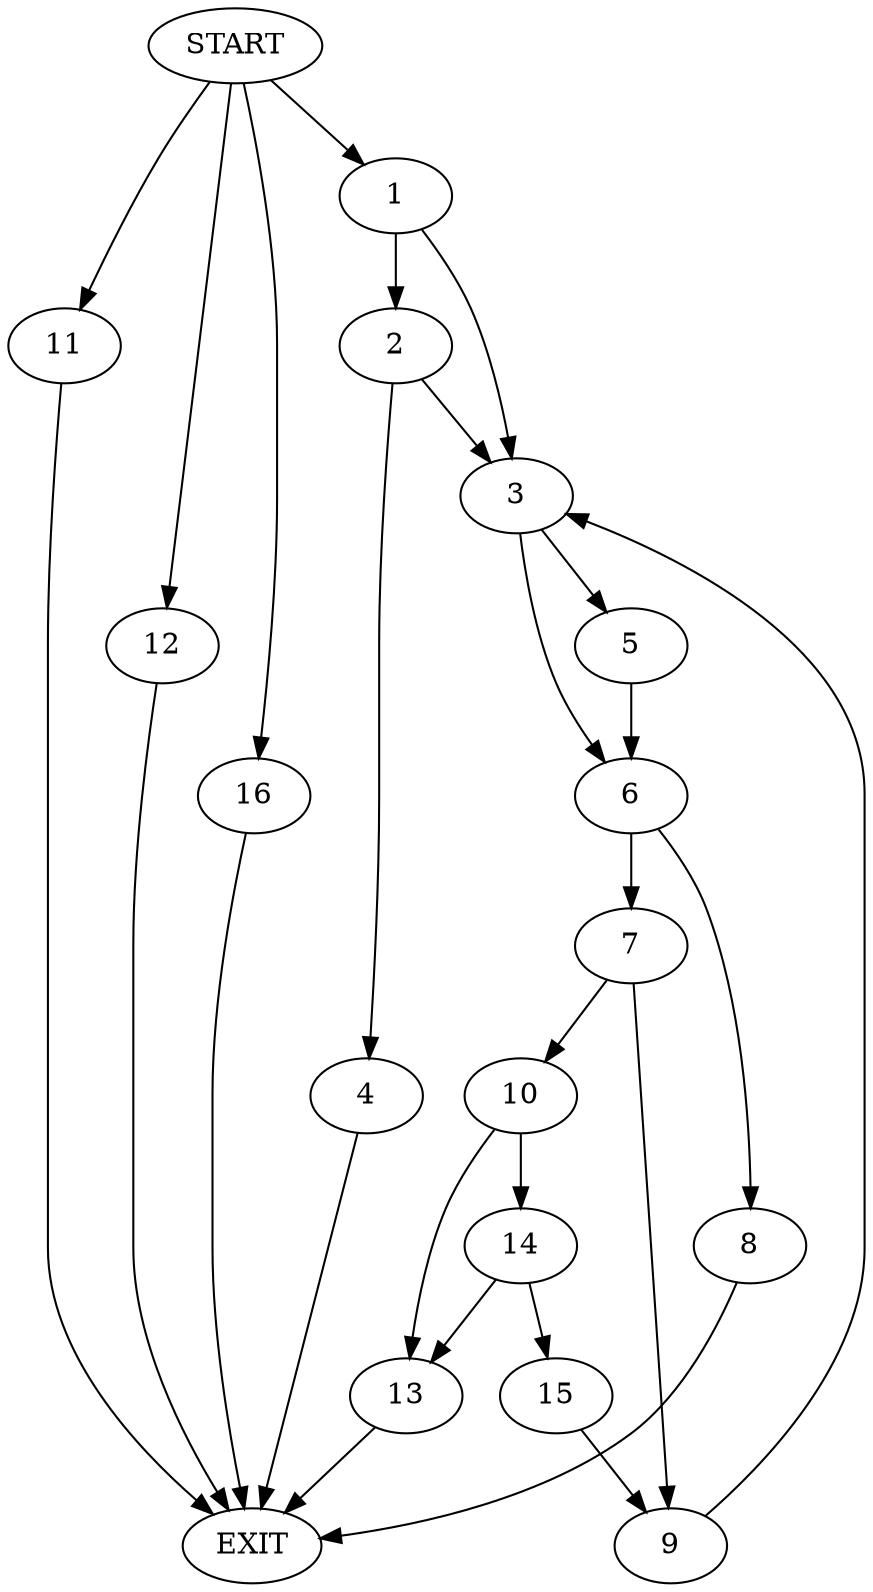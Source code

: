 digraph {
0 [label="START"]
17 [label="EXIT"]
0 -> 1
1 -> 2
1 -> 3
2 -> 4
2 -> 3
3 -> 5
3 -> 6
4 -> 17
6 -> 7
6 -> 8
5 -> 6
7 -> 9
7 -> 10
8 -> 17
0 -> 11
11 -> 17
0 -> 12
12 -> 17
9 -> 3
10 -> 13
10 -> 14
13 -> 17
14 -> 13
14 -> 15
15 -> 9
0 -> 16
16 -> 17
}
